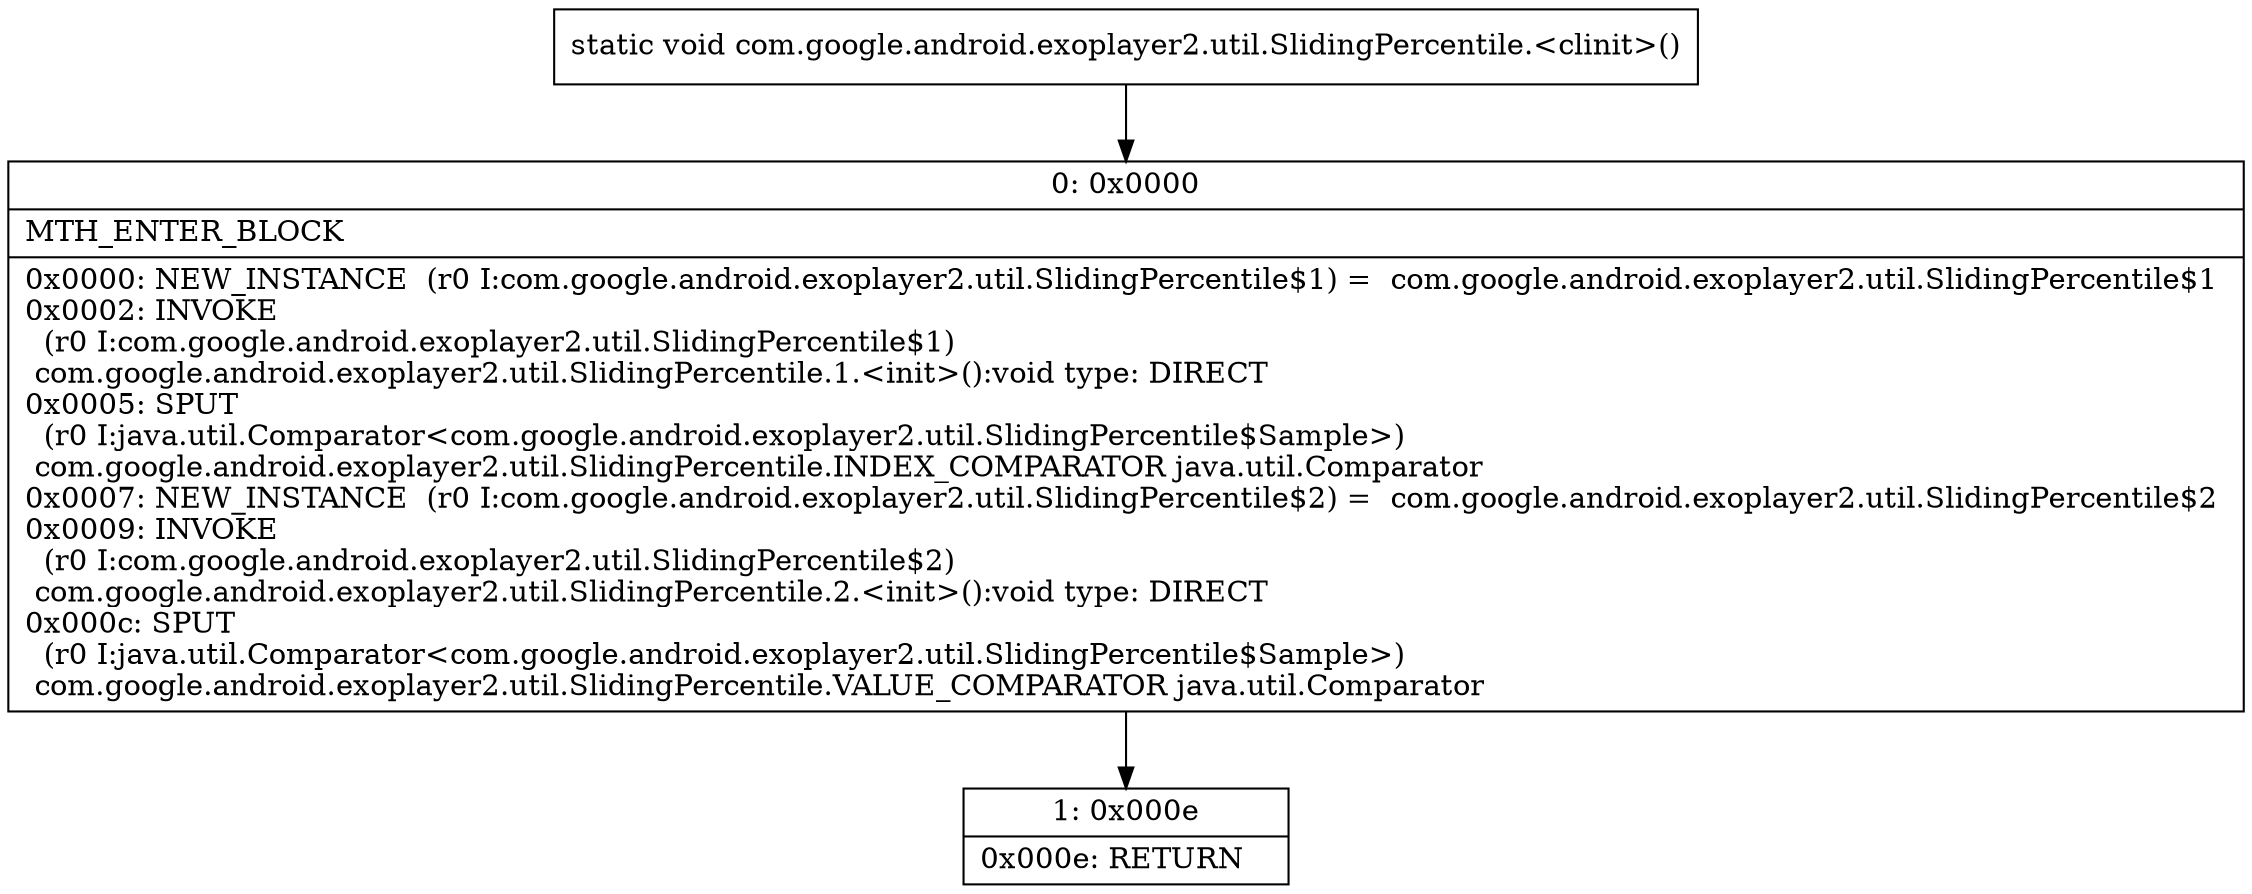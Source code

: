 digraph "CFG forcom.google.android.exoplayer2.util.SlidingPercentile.\<clinit\>()V" {
Node_0 [shape=record,label="{0\:\ 0x0000|MTH_ENTER_BLOCK\l|0x0000: NEW_INSTANCE  (r0 I:com.google.android.exoplayer2.util.SlidingPercentile$1) =  com.google.android.exoplayer2.util.SlidingPercentile$1 \l0x0002: INVOKE  \l  (r0 I:com.google.android.exoplayer2.util.SlidingPercentile$1)\l com.google.android.exoplayer2.util.SlidingPercentile.1.\<init\>():void type: DIRECT \l0x0005: SPUT  \l  (r0 I:java.util.Comparator\<com.google.android.exoplayer2.util.SlidingPercentile$Sample\>)\l com.google.android.exoplayer2.util.SlidingPercentile.INDEX_COMPARATOR java.util.Comparator \l0x0007: NEW_INSTANCE  (r0 I:com.google.android.exoplayer2.util.SlidingPercentile$2) =  com.google.android.exoplayer2.util.SlidingPercentile$2 \l0x0009: INVOKE  \l  (r0 I:com.google.android.exoplayer2.util.SlidingPercentile$2)\l com.google.android.exoplayer2.util.SlidingPercentile.2.\<init\>():void type: DIRECT \l0x000c: SPUT  \l  (r0 I:java.util.Comparator\<com.google.android.exoplayer2.util.SlidingPercentile$Sample\>)\l com.google.android.exoplayer2.util.SlidingPercentile.VALUE_COMPARATOR java.util.Comparator \l}"];
Node_1 [shape=record,label="{1\:\ 0x000e|0x000e: RETURN   \l}"];
MethodNode[shape=record,label="{static void com.google.android.exoplayer2.util.SlidingPercentile.\<clinit\>() }"];
MethodNode -> Node_0;
Node_0 -> Node_1;
}


